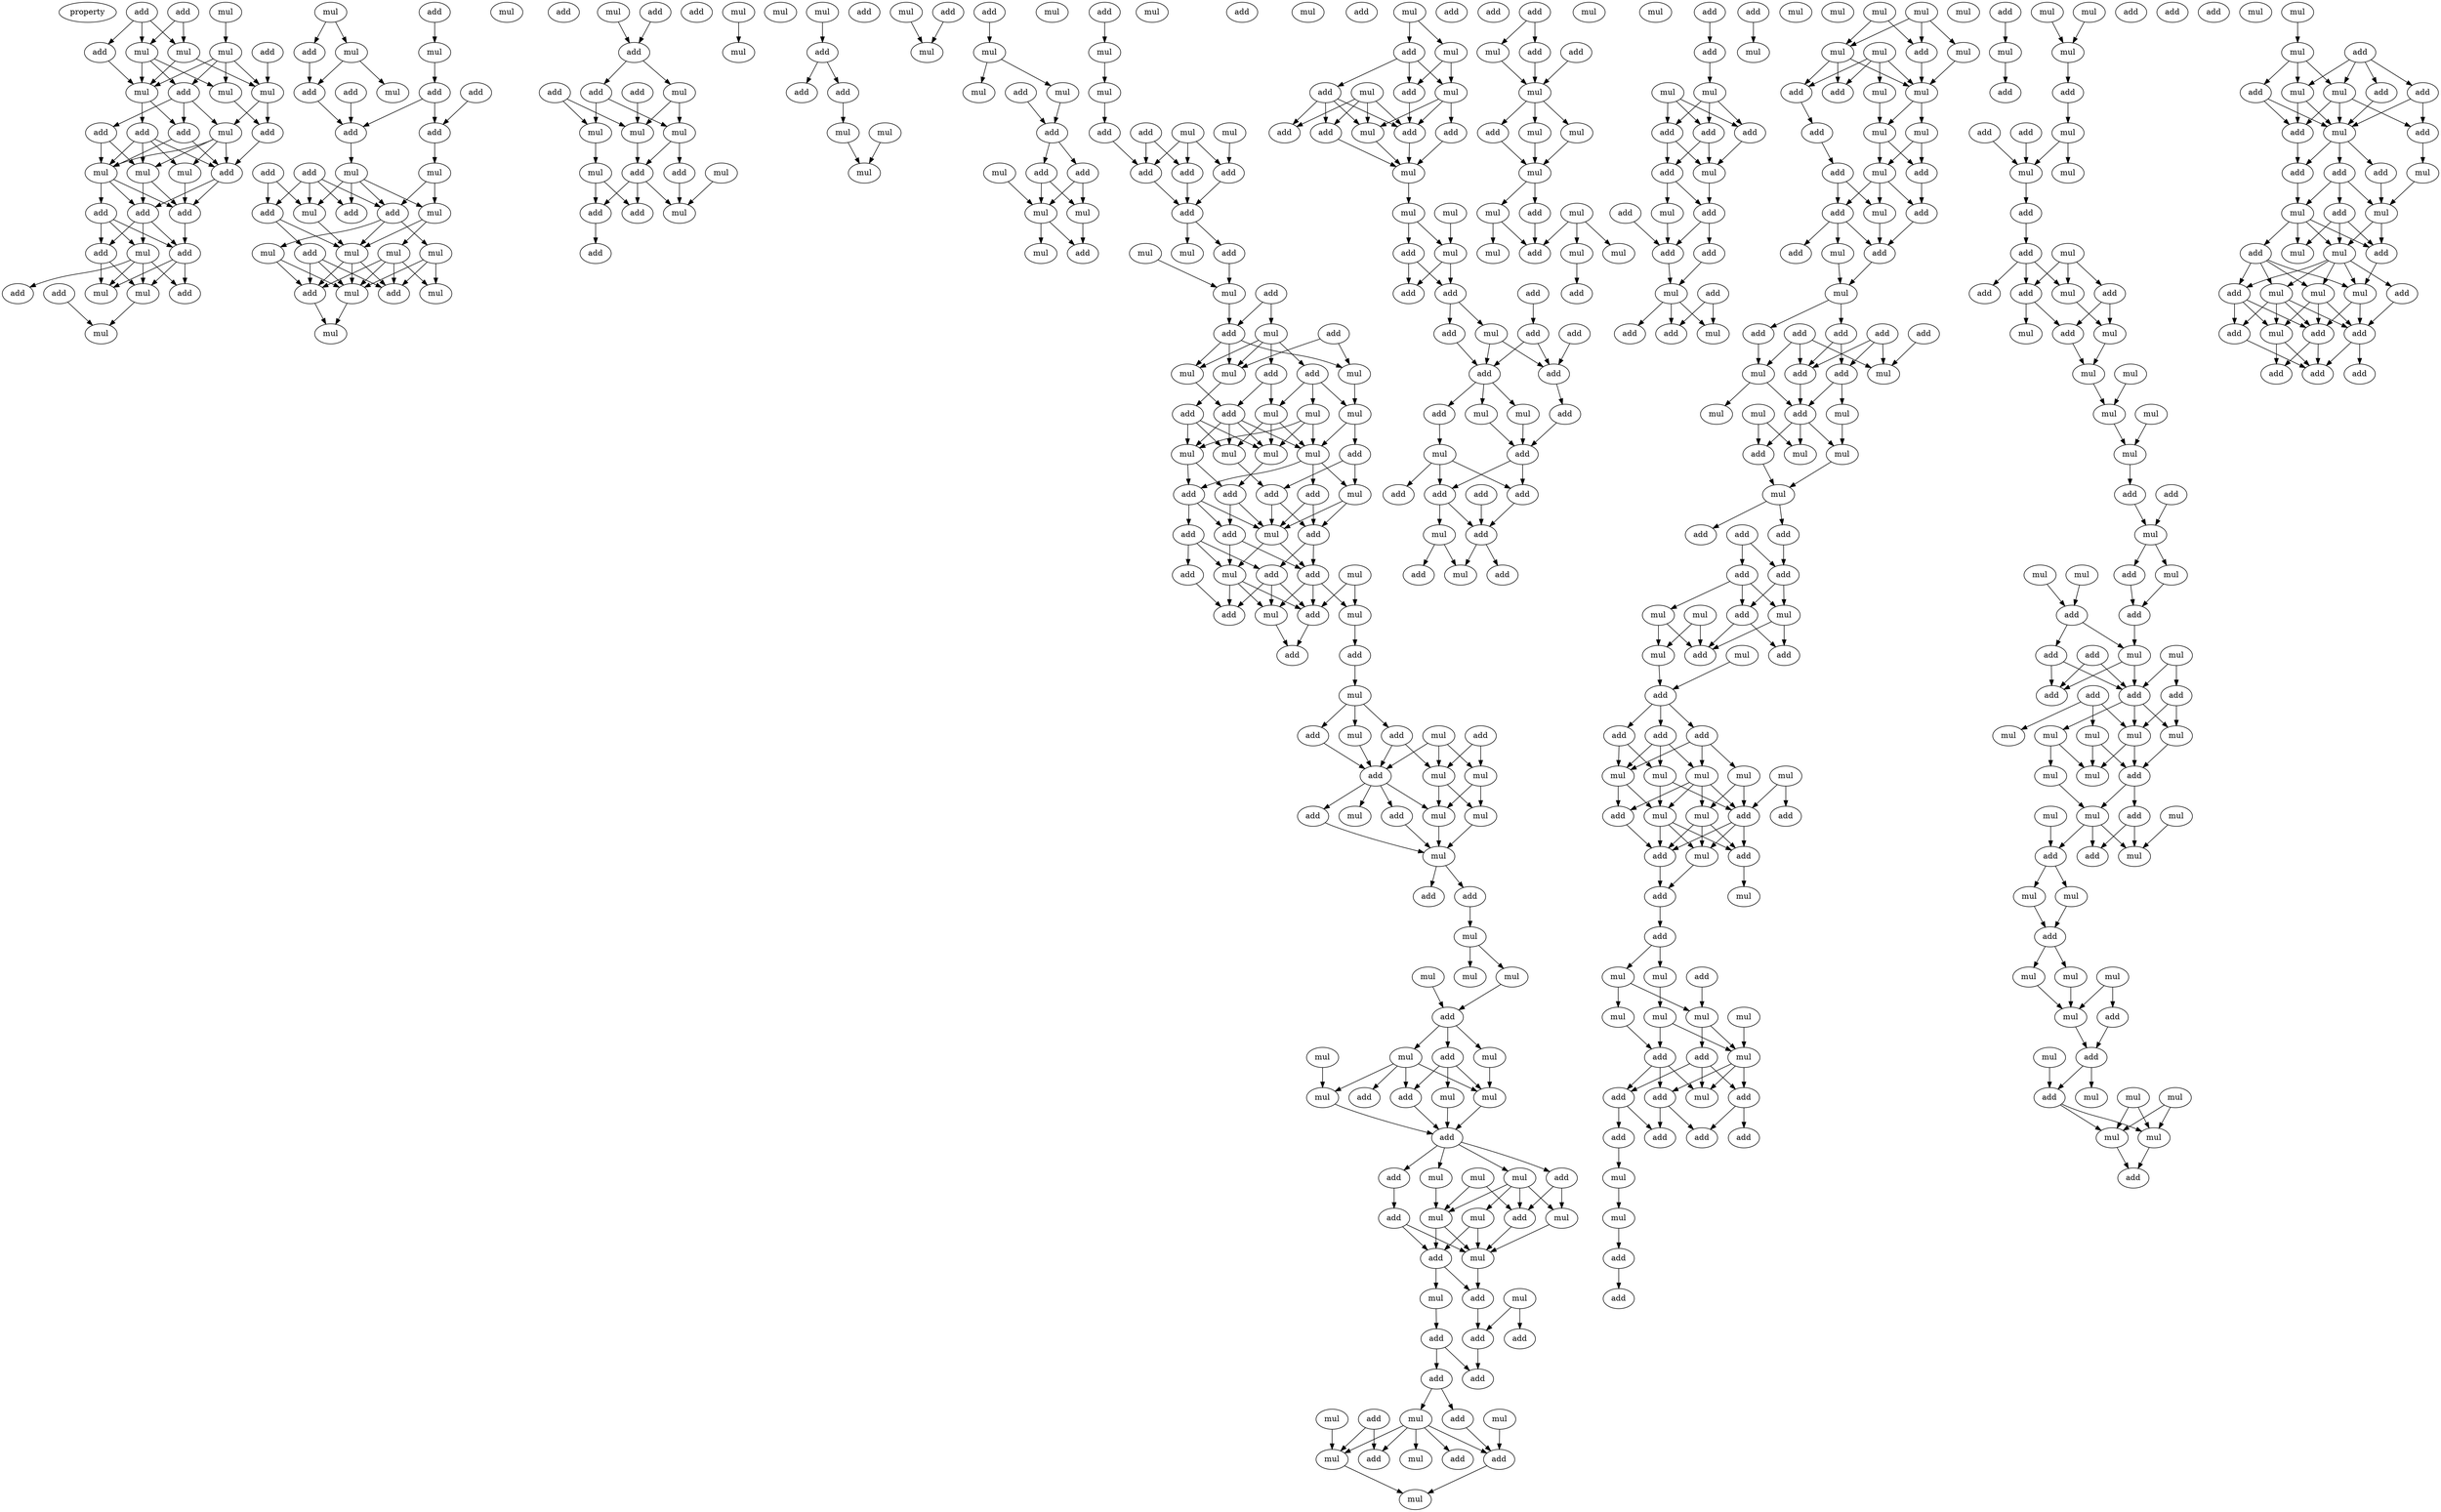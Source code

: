 digraph {
    node [fontcolor=black]
    property [mul=2,lf=1.3]
    0 [ label = mul ];
    1 [ label = add ];
    2 [ label = add ];
    3 [ label = mul ];
    4 [ label = add ];
    5 [ label = add ];
    6 [ label = mul ];
    7 [ label = mul ];
    8 [ label = mul ];
    9 [ label = add ];
    10 [ label = mul ];
    11 [ label = mul ];
    12 [ label = add ];
    13 [ label = add ];
    14 [ label = add ];
    15 [ label = mul ];
    16 [ label = add ];
    17 [ label = mul ];
    18 [ label = mul ];
    19 [ label = add ];
    20 [ label = mul ];
    21 [ label = add ];
    22 [ label = add ];
    23 [ label = add ];
    24 [ label = add ];
    25 [ label = add ];
    26 [ label = mul ];
    27 [ label = add ];
    28 [ label = add ];
    29 [ label = add ];
    30 [ label = mul ];
    31 [ label = mul ];
    32 [ label = mul ];
    33 [ label = add ];
    34 [ label = mul ];
    35 [ label = mul ];
    36 [ label = add ];
    37 [ label = mul ];
    38 [ label = mul ];
    39 [ label = add ];
    40 [ label = add ];
    41 [ label = add ];
    42 [ label = add ];
    43 [ label = mul ];
    44 [ label = add ];
    45 [ label = add ];
    46 [ label = mul ];
    47 [ label = add ];
    48 [ label = mul ];
    49 [ label = add ];
    50 [ label = add ];
    51 [ label = add ];
    52 [ label = add ];
    53 [ label = mul ];
    54 [ label = mul ];
    55 [ label = mul ];
    56 [ label = mul ];
    57 [ label = mul ];
    58 [ label = mul ];
    59 [ label = add ];
    60 [ label = add ];
    61 [ label = add ];
    62 [ label = mul ];
    63 [ label = mul ];
    64 [ label = mul ];
    65 [ label = add ];
    66 [ label = mul ];
    67 [ label = add ];
    68 [ label = add ];
    69 [ label = add ];
    70 [ label = mul ];
    71 [ label = add ];
    72 [ label = add ];
    73 [ label = add ];
    74 [ label = mul ];
    75 [ label = mul ];
    76 [ label = mul ];
    77 [ label = mul ];
    78 [ label = add ];
    79 [ label = mul ];
    80 [ label = add ];
    81 [ label = mul ];
    82 [ label = mul ];
    83 [ label = add ];
    84 [ label = mul ];
    85 [ label = mul ];
    86 [ label = add ];
    87 [ label = add ];
    88 [ label = mul ];
    89 [ label = add ];
    90 [ label = add ];
    91 [ label = add ];
    92 [ label = add ];
    93 [ label = mul ];
    94 [ label = mul ];
    95 [ label = mul ];
    96 [ label = add ];
    97 [ label = mul ];
    98 [ label = mul ];
    99 [ label = add ];
    100 [ label = mul ];
    101 [ label = mul ];
    102 [ label = add ];
    103 [ label = mul ];
    104 [ label = mul ];
    105 [ label = add ];
    106 [ label = mul ];
    107 [ label = add ];
    108 [ label = add ];
    109 [ label = add ];
    110 [ label = mul ];
    111 [ label = mul ];
    112 [ label = mul ];
    113 [ label = add ];
    114 [ label = mul ];
    115 [ label = mul ];
    116 [ label = mul ];
    117 [ label = add ];
    118 [ label = mul ];
    119 [ label = add ];
    120 [ label = add ];
    121 [ label = add ];
    122 [ label = add ];
    123 [ label = add ];
    124 [ label = mul ];
    125 [ label = mul ];
    126 [ label = add ];
    127 [ label = add ];
    128 [ label = mul ];
    129 [ label = add ];
    130 [ label = add ];
    131 [ label = mul ];
    132 [ label = mul ];
    133 [ label = add ];
    134 [ label = mul ];
    135 [ label = add ];
    136 [ label = mul ];
    137 [ label = mul ];
    138 [ label = add ];
    139 [ label = mul ];
    140 [ label = mul ];
    141 [ label = add ];
    142 [ label = mul ];
    143 [ label = mul ];
    144 [ label = add ];
    145 [ label = mul ];
    146 [ label = mul ];
    147 [ label = add ];
    148 [ label = add ];
    149 [ label = add ];
    150 [ label = add ];
    151 [ label = mul ];
    152 [ label = mul ];
    153 [ label = add ];
    154 [ label = add ];
    155 [ label = add ];
    156 [ label = add ];
    157 [ label = mul ];
    158 [ label = add ];
    159 [ label = mul ];
    160 [ label = add ];
    161 [ label = add ];
    162 [ label = mul ];
    163 [ label = add ];
    164 [ label = mul ];
    165 [ label = add ];
    166 [ label = add ];
    167 [ label = mul ];
    168 [ label = mul ];
    169 [ label = add ];
    170 [ label = add ];
    171 [ label = add ];
    172 [ label = mul ];
    173 [ label = mul ];
    174 [ label = mul ];
    175 [ label = add ];
    176 [ label = add ];
    177 [ label = mul ];
    178 [ label = mul ];
    179 [ label = mul ];
    180 [ label = add ];
    181 [ label = mul ];
    182 [ label = add ];
    183 [ label = mul ];
    184 [ label = add ];
    185 [ label = mul ];
    186 [ label = mul ];
    187 [ label = mul ];
    188 [ label = add ];
    189 [ label = mul ];
    190 [ label = mul ];
    191 [ label = add ];
    192 [ label = mul ];
    193 [ label = add ];
    194 [ label = mul ];
    195 [ label = mul ];
    196 [ label = mul ];
    197 [ label = mul ];
    198 [ label = add ];
    199 [ label = mul ];
    200 [ label = add ];
    201 [ label = add ];
    202 [ label = mul ];
    203 [ label = mul ];
    204 [ label = add ];
    205 [ label = add ];
    206 [ label = mul ];
    207 [ label = add ];
    208 [ label = add ];
    209 [ label = mul ];
    210 [ label = mul ];
    211 [ label = mul ];
    212 [ label = mul ];
    213 [ label = add ];
    214 [ label = add ];
    215 [ label = add ];
    216 [ label = mul ];
    217 [ label = mul ];
    218 [ label = add ];
    219 [ label = add ];
    220 [ label = add ];
    221 [ label = add ];
    222 [ label = add ];
    223 [ label = mul ];
    224 [ label = add ];
    225 [ label = mul ];
    226 [ label = mul ];
    227 [ label = add ];
    228 [ label = mul ];
    229 [ label = add ];
    230 [ label = add ];
    231 [ label = add ];
    232 [ label = mul ];
    233 [ label = mul ];
    234 [ label = mul ];
    235 [ label = add ];
    236 [ label = mul ];
    237 [ label = mul ];
    238 [ label = add ];
    239 [ label = add ];
    240 [ label = mul ];
    241 [ label = add ];
    242 [ label = add ];
    243 [ label = add ];
    244 [ label = add ];
    245 [ label = mul ];
    246 [ label = mul ];
    247 [ label = mul ];
    248 [ label = mul ];
    249 [ label = add ];
    250 [ label = mul ];
    251 [ label = add ];
    252 [ label = add ];
    253 [ label = add ];
    254 [ label = add ];
    255 [ label = add ];
    256 [ label = mul ];
    257 [ label = add ];
    258 [ label = add ];
    259 [ label = add ];
    260 [ label = add ];
    261 [ label = mul ];
    262 [ label = mul ];
    263 [ label = add ];
    264 [ label = add ];
    265 [ label = mul ];
    266 [ label = add ];
    267 [ label = add ];
    268 [ label = add ];
    269 [ label = add ];
    270 [ label = add ];
    271 [ label = add ];
    272 [ label = mul ];
    273 [ label = add ];
    274 [ label = mul ];
    275 [ label = add ];
    276 [ label = add ];
    277 [ label = add ];
    278 [ label = mul ];
    279 [ label = add ];
    280 [ label = mul ];
    281 [ label = add ];
    282 [ label = mul ];
    283 [ label = add ];
    284 [ label = mul ];
    285 [ label = mul ];
    286 [ label = mul ];
    287 [ label = mul ];
    288 [ label = add ];
    289 [ label = mul ];
    290 [ label = add ];
    291 [ label = mul ];
    292 [ label = mul ];
    293 [ label = mul ];
    294 [ label = mul ];
    295 [ label = add ];
    296 [ label = add ];
    297 [ label = add ];
    298 [ label = add ];
    299 [ label = mul ];
    300 [ label = mul ];
    301 [ label = mul ];
    302 [ label = add ];
    303 [ label = add ];
    304 [ label = add ];
    305 [ label = add ];
    306 [ label = mul ];
    307 [ label = add ];
    308 [ label = add ];
    309 [ label = mul ];
    310 [ label = add ];
    311 [ label = add ];
    312 [ label = add ];
    313 [ label = mul ];
    314 [ label = add ];
    315 [ label = mul ];
    316 [ label = add ];
    317 [ label = mul ];
    318 [ label = mul ];
    319 [ label = mul ];
    320 [ label = mul ];
    321 [ label = mul ];
    322 [ label = mul ];
    323 [ label = add ];
    324 [ label = mul ];
    325 [ label = mul ];
    326 [ label = add ];
    327 [ label = mul ];
    328 [ label = add ];
    329 [ label = mul ];
    330 [ label = mul ];
    331 [ label = add ];
    332 [ label = add ];
    333 [ label = add ];
    334 [ label = mul ];
    335 [ label = add ];
    336 [ label = add ];
    337 [ label = mul ];
    338 [ label = add ];
    339 [ label = mul ];
    340 [ label = add ];
    341 [ label = mul ];
    342 [ label = add ];
    343 [ label = add ];
    344 [ label = add ];
    345 [ label = add ];
    346 [ label = add ];
    347 [ label = add ];
    348 [ label = add ];
    349 [ label = mul ];
    350 [ label = mul ];
    351 [ label = mul ];
    352 [ label = mul ];
    353 [ label = mul ];
    354 [ label = add ];
    355 [ label = mul ];
    356 [ label = mul ];
    357 [ label = add ];
    358 [ label = mul ];
    359 [ label = add ];
    360 [ label = add ];
    361 [ label = add ];
    362 [ label = add ];
    363 [ label = add ];
    364 [ label = mul ];
    365 [ label = add ];
    366 [ label = mul ];
    367 [ label = mul ];
    368 [ label = add ];
    369 [ label = mul ];
    370 [ label = mul ];
    371 [ label = mul ];
    372 [ label = add ];
    373 [ label = add ];
    374 [ label = add ];
    375 [ label = add ];
    376 [ label = add ];
    377 [ label = mul ];
    378 [ label = mul ];
    379 [ label = mul ];
    380 [ label = mul ];
    381 [ label = mul ];
    382 [ label = mul ];
    383 [ label = mul ];
    384 [ label = add ];
    385 [ label = add ];
    386 [ label = add ];
    387 [ label = add ];
    388 [ label = add ];
    389 [ label = mul ];
    390 [ label = add ];
    391 [ label = mul ];
    392 [ label = add ];
    393 [ label = add ];
    394 [ label = mul ];
    395 [ label = mul ];
    396 [ label = mul ];
    397 [ label = mul ];
    398 [ label = mul ];
    399 [ label = mul ];
    400 [ label = add ];
    401 [ label = mul ];
    402 [ label = add ];
    403 [ label = add ];
    404 [ label = add ];
    405 [ label = add ];
    406 [ label = mul ];
    407 [ label = add ];
    408 [ label = add ];
    409 [ label = add ];
    410 [ label = add ];
    411 [ label = mul ];
    412 [ label = add ];
    413 [ label = mul ];
    414 [ label = mul ];
    415 [ label = add ];
    416 [ label = add ];
    417 [ label = add ];
    418 [ label = mul ];
    419 [ label = mul ];
    420 [ label = mul ];
    421 [ label = add ];
    422 [ label = add ];
    423 [ label = mul ];
    424 [ label = add ];
    425 [ label = mul ];
    426 [ label = mul ];
    427 [ label = add ];
    428 [ label = add ];
    429 [ label = mul ];
    430 [ label = add ];
    431 [ label = mul ];
    432 [ label = add ];
    433 [ label = add ];
    434 [ label = add ];
    435 [ label = mul ];
    436 [ label = mul ];
    437 [ label = mul ];
    438 [ label = mul ];
    439 [ label = mul ];
    440 [ label = mul ];
    441 [ label = mul ];
    442 [ label = add ];
    443 [ label = add ];
    444 [ label = add ];
    445 [ label = add ];
    446 [ label = add ];
    447 [ label = mul ];
    448 [ label = mul ];
    449 [ label = add ];
    450 [ label = mul ];
    451 [ label = mul ];
    452 [ label = mul ];
    453 [ label = add ];
    454 [ label = add ];
    455 [ label = add ];
    456 [ label = add ];
    457 [ label = mul ];
    458 [ label = mul ];
    459 [ label = add ];
    460 [ label = add ];
    461 [ label = add ];
    462 [ label = add ];
    463 [ label = mul ];
    464 [ label = mul ];
    465 [ label = mul ];
    466 [ label = mul ];
    467 [ label = mul ];
    468 [ label = mul ];
    469 [ label = add ];
    470 [ label = mul ];
    471 [ label = mul ];
    472 [ label = add ];
    473 [ label = mul ];
    474 [ label = mul ];
    475 [ label = add ];
    476 [ label = mul ];
    477 [ label = add ];
    478 [ label = mul ];
    479 [ label = mul ];
    480 [ label = add ];
    481 [ label = mul ];
    482 [ label = mul ];
    483 [ label = mul ];
    484 [ label = add ];
    485 [ label = mul ];
    486 [ label = add ];
    487 [ label = mul ];
    488 [ label = mul ];
    489 [ label = add ];
    490 [ label = mul ];
    491 [ label = mul ];
    492 [ label = mul ];
    493 [ label = mul ];
    494 [ label = add ];
    495 [ label = mul ];
    496 [ label = add ];
    497 [ label = mul ];
    498 [ label = add ];
    499 [ label = mul ];
    500 [ label = add ];
    501 [ label = add ];
    502 [ label = mul ];
    503 [ label = mul ];
    504 [ label = add ];
    505 [ label = add ];
    506 [ label = add ];
    507 [ label = add ];
    508 [ label = add ];
    509 [ label = mul ];
    510 [ label = mul ];
    511 [ label = add ];
    512 [ label = mul ];
    513 [ label = mul ];
    514 [ label = mul ];
    515 [ label = add ];
    516 [ label = add ];
    517 [ label = mul ];
    518 [ label = mul ];
    519 [ label = add ];
    520 [ label = add ];
    521 [ label = mul ];
    522 [ label = add ];
    523 [ label = add ];
    524 [ label = mul ];
    525 [ label = add ];
    526 [ label = add ];
    527 [ label = add ];
    528 [ label = add ];
    0 -> 3 [ name = 0 ];
    1 -> 6 [ name = 1 ];
    1 -> 7 [ name = 2 ];
    2 -> 4 [ name = 3 ];
    2 -> 6 [ name = 4 ];
    2 -> 7 [ name = 5 ];
    3 -> 8 [ name = 6 ];
    3 -> 9 [ name = 7 ];
    3 -> 10 [ name = 8 ];
    3 -> 11 [ name = 9 ];
    4 -> 10 [ name = 10 ];
    5 -> 11 [ name = 11 ];
    6 -> 10 [ name = 12 ];
    6 -> 11 [ name = 13 ];
    7 -> 8 [ name = 14 ];
    7 -> 9 [ name = 15 ];
    7 -> 10 [ name = 16 ];
    8 -> 16 [ name = 17 ];
    9 -> 12 [ name = 18 ];
    9 -> 13 [ name = 19 ];
    9 -> 15 [ name = 20 ];
    10 -> 12 [ name = 21 ];
    10 -> 14 [ name = 22 ];
    11 -> 15 [ name = 23 ];
    11 -> 16 [ name = 24 ];
    12 -> 19 [ name = 25 ];
    12 -> 20 [ name = 26 ];
    13 -> 17 [ name = 27 ];
    13 -> 20 [ name = 28 ];
    14 -> 17 [ name = 29 ];
    14 -> 18 [ name = 30 ];
    14 -> 19 [ name = 31 ];
    14 -> 20 [ name = 32 ];
    15 -> 17 [ name = 33 ];
    15 -> 18 [ name = 34 ];
    15 -> 19 [ name = 35 ];
    15 -> 20 [ name = 36 ];
    16 -> 19 [ name = 37 ];
    17 -> 22 [ name = 38 ];
    17 -> 23 [ name = 39 ];
    18 -> 23 [ name = 40 ];
    19 -> 22 [ name = 41 ];
    19 -> 23 [ name = 42 ];
    20 -> 21 [ name = 43 ];
    20 -> 22 [ name = 44 ];
    20 -> 23 [ name = 45 ];
    21 -> 24 [ name = 46 ];
    21 -> 25 [ name = 47 ];
    21 -> 26 [ name = 48 ];
    22 -> 24 [ name = 49 ];
    22 -> 25 [ name = 50 ];
    22 -> 26 [ name = 51 ];
    23 -> 24 [ name = 52 ];
    24 -> 28 [ name = 53 ];
    24 -> 30 [ name = 54 ];
    24 -> 31 [ name = 55 ];
    25 -> 30 [ name = 56 ];
    25 -> 31 [ name = 57 ];
    26 -> 28 [ name = 58 ];
    26 -> 29 [ name = 59 ];
    26 -> 30 [ name = 60 ];
    26 -> 31 [ name = 61 ];
    27 -> 32 [ name = 62 ];
    31 -> 32 [ name = 63 ];
    33 -> 38 [ name = 64 ];
    35 -> 36 [ name = 65 ];
    35 -> 37 [ name = 66 ];
    36 -> 39 [ name = 67 ];
    37 -> 39 [ name = 68 ];
    37 -> 43 [ name = 69 ];
    38 -> 40 [ name = 70 ];
    39 -> 45 [ name = 71 ];
    40 -> 44 [ name = 72 ];
    40 -> 45 [ name = 73 ];
    41 -> 44 [ name = 74 ];
    42 -> 45 [ name = 75 ];
    44 -> 48 [ name = 76 ];
    45 -> 46 [ name = 77 ];
    46 -> 50 [ name = 78 ];
    46 -> 51 [ name = 79 ];
    46 -> 53 [ name = 80 ];
    46 -> 54 [ name = 81 ];
    47 -> 50 [ name = 82 ];
    47 -> 51 [ name = 83 ];
    47 -> 52 [ name = 84 ];
    47 -> 53 [ name = 85 ];
    48 -> 50 [ name = 86 ];
    48 -> 54 [ name = 87 ];
    49 -> 52 [ name = 88 ];
    49 -> 53 [ name = 89 ];
    50 -> 55 [ name = 90 ];
    50 -> 57 [ name = 91 ];
    50 -> 58 [ name = 92 ];
    52 -> 58 [ name = 93 ];
    52 -> 59 [ name = 94 ];
    53 -> 58 [ name = 95 ];
    54 -> 56 [ name = 96 ];
    54 -> 58 [ name = 97 ];
    55 -> 61 [ name = 98 ];
    55 -> 62 [ name = 99 ];
    55 -> 63 [ name = 100 ];
    56 -> 60 [ name = 101 ];
    56 -> 61 [ name = 102 ];
    56 -> 62 [ name = 103 ];
    56 -> 63 [ name = 104 ];
    57 -> 60 [ name = 105 ];
    57 -> 62 [ name = 106 ];
    58 -> 60 [ name = 107 ];
    58 -> 61 [ name = 108 ];
    58 -> 62 [ name = 109 ];
    59 -> 60 [ name = 110 ];
    59 -> 61 [ name = 111 ];
    59 -> 62 [ name = 112 ];
    60 -> 64 [ name = 113 ];
    62 -> 64 [ name = 114 ];
    66 -> 69 [ name = 115 ];
    68 -> 69 [ name = 116 ];
    69 -> 70 [ name = 117 ];
    69 -> 72 [ name = 118 ];
    70 -> 75 [ name = 119 ];
    70 -> 77 [ name = 120 ];
    71 -> 75 [ name = 121 ];
    72 -> 74 [ name = 122 ];
    72 -> 77 [ name = 123 ];
    73 -> 74 [ name = 124 ];
    73 -> 75 [ name = 125 ];
    74 -> 82 [ name = 126 ];
    75 -> 78 [ name = 127 ];
    76 -> 79 [ name = 128 ];
    77 -> 78 [ name = 129 ];
    77 -> 80 [ name = 130 ];
    78 -> 83 [ name = 131 ];
    78 -> 84 [ name = 132 ];
    78 -> 86 [ name = 133 ];
    80 -> 84 [ name = 134 ];
    81 -> 84 [ name = 135 ];
    82 -> 83 [ name = 136 ];
    82 -> 86 [ name = 137 ];
    83 -> 87 [ name = 138 ];
    88 -> 89 [ name = 139 ];
    89 -> 90 [ name = 140 ];
    89 -> 92 [ name = 141 ];
    92 -> 93 [ name = 142 ];
    93 -> 97 [ name = 143 ];
    94 -> 97 [ name = 144 ];
    95 -> 98 [ name = 145 ];
    96 -> 98 [ name = 146 ];
    99 -> 100 [ name = 147 ];
    100 -> 101 [ name = 148 ];
    100 -> 103 [ name = 149 ];
    102 -> 105 [ name = 150 ];
    103 -> 105 [ name = 151 ];
    105 -> 107 [ name = 152 ];
    105 -> 108 [ name = 153 ];
    106 -> 110 [ name = 154 ];
    107 -> 110 [ name = 155 ];
    107 -> 111 [ name = 156 ];
    108 -> 110 [ name = 157 ];
    108 -> 111 [ name = 158 ];
    109 -> 114 [ name = 159 ];
    110 -> 112 [ name = 160 ];
    110 -> 113 [ name = 161 ];
    111 -> 113 [ name = 162 ];
    114 -> 115 [ name = 163 ];
    115 -> 119 [ name = 164 ];
    116 -> 120 [ name = 165 ];
    116 -> 121 [ name = 166 ];
    116 -> 122 [ name = 167 ];
    117 -> 120 [ name = 168 ];
    117 -> 122 [ name = 169 ];
    118 -> 121 [ name = 170 ];
    119 -> 120 [ name = 171 ];
    120 -> 123 [ name = 172 ];
    121 -> 123 [ name = 173 ];
    122 -> 123 [ name = 174 ];
    123 -> 124 [ name = 175 ];
    123 -> 126 [ name = 176 ];
    125 -> 128 [ name = 177 ];
    126 -> 128 [ name = 178 ];
    127 -> 130 [ name = 179 ];
    127 -> 131 [ name = 180 ];
    128 -> 130 [ name = 181 ];
    129 -> 132 [ name = 182 ];
    129 -> 134 [ name = 183 ];
    130 -> 132 [ name = 184 ];
    130 -> 134 [ name = 185 ];
    130 -> 136 [ name = 186 ];
    131 -> 132 [ name = 187 ];
    131 -> 133 [ name = 188 ];
    131 -> 135 [ name = 189 ];
    131 -> 136 [ name = 190 ];
    132 -> 141 [ name = 191 ];
    133 -> 138 [ name = 192 ];
    133 -> 140 [ name = 193 ];
    134 -> 137 [ name = 194 ];
    135 -> 137 [ name = 195 ];
    135 -> 139 [ name = 196 ];
    135 -> 140 [ name = 197 ];
    136 -> 138 [ name = 198 ];
    137 -> 144 [ name = 199 ];
    137 -> 146 [ name = 200 ];
    138 -> 142 [ name = 201 ];
    138 -> 143 [ name = 202 ];
    138 -> 145 [ name = 203 ];
    138 -> 146 [ name = 204 ];
    139 -> 142 [ name = 205 ];
    139 -> 143 [ name = 206 ];
    139 -> 146 [ name = 207 ];
    140 -> 142 [ name = 208 ];
    140 -> 145 [ name = 209 ];
    140 -> 146 [ name = 210 ];
    141 -> 142 [ name = 211 ];
    141 -> 143 [ name = 212 ];
    141 -> 145 [ name = 213 ];
    142 -> 148 [ name = 214 ];
    143 -> 147 [ name = 215 ];
    143 -> 148 [ name = 216 ];
    144 -> 149 [ name = 217 ];
    144 -> 151 [ name = 218 ];
    145 -> 149 [ name = 219 ];
    146 -> 147 [ name = 220 ];
    146 -> 150 [ name = 221 ];
    146 -> 151 [ name = 222 ];
    147 -> 152 [ name = 223 ];
    147 -> 153 [ name = 224 ];
    147 -> 155 [ name = 225 ];
    148 -> 152 [ name = 226 ];
    148 -> 155 [ name = 227 ];
    149 -> 152 [ name = 228 ];
    149 -> 154 [ name = 229 ];
    150 -> 152 [ name = 230 ];
    150 -> 154 [ name = 231 ];
    151 -> 152 [ name = 232 ];
    151 -> 154 [ name = 233 ];
    152 -> 157 [ name = 234 ];
    152 -> 158 [ name = 235 ];
    153 -> 156 [ name = 236 ];
    153 -> 157 [ name = 237 ];
    153 -> 160 [ name = 238 ];
    154 -> 158 [ name = 239 ];
    154 -> 160 [ name = 240 ];
    155 -> 157 [ name = 241 ];
    155 -> 158 [ name = 242 ];
    156 -> 161 [ name = 243 ];
    157 -> 161 [ name = 244 ];
    157 -> 163 [ name = 245 ];
    157 -> 164 [ name = 246 ];
    158 -> 162 [ name = 247 ];
    158 -> 163 [ name = 248 ];
    158 -> 164 [ name = 249 ];
    159 -> 162 [ name = 250 ];
    159 -> 163 [ name = 251 ];
    160 -> 161 [ name = 252 ];
    160 -> 163 [ name = 253 ];
    160 -> 164 [ name = 254 ];
    162 -> 166 [ name = 255 ];
    163 -> 165 [ name = 256 ];
    164 -> 165 [ name = 257 ];
    166 -> 167 [ name = 258 ];
    167 -> 168 [ name = 259 ];
    167 -> 169 [ name = 260 ];
    167 -> 171 [ name = 261 ];
    168 -> 175 [ name = 262 ];
    169 -> 175 [ name = 263 ];
    170 -> 173 [ name = 264 ];
    170 -> 174 [ name = 265 ];
    171 -> 173 [ name = 266 ];
    171 -> 175 [ name = 267 ];
    172 -> 173 [ name = 268 ];
    172 -> 174 [ name = 269 ];
    172 -> 175 [ name = 270 ];
    173 -> 178 [ name = 271 ];
    173 -> 179 [ name = 272 ];
    174 -> 178 [ name = 273 ];
    174 -> 179 [ name = 274 ];
    175 -> 176 [ name = 275 ];
    175 -> 177 [ name = 276 ];
    175 -> 179 [ name = 277 ];
    175 -> 180 [ name = 278 ];
    176 -> 181 [ name = 279 ];
    178 -> 181 [ name = 280 ];
    179 -> 181 [ name = 281 ];
    180 -> 181 [ name = 282 ];
    181 -> 182 [ name = 283 ];
    181 -> 184 [ name = 284 ];
    184 -> 185 [ name = 285 ];
    185 -> 186 [ name = 286 ];
    185 -> 187 [ name = 287 ];
    187 -> 191 [ name = 288 ];
    189 -> 191 [ name = 289 ];
    191 -> 193 [ name = 290 ];
    191 -> 194 [ name = 291 ];
    191 -> 195 [ name = 292 ];
    192 -> 199 [ name = 293 ];
    193 -> 196 [ name = 294 ];
    193 -> 197 [ name = 295 ];
    193 -> 200 [ name = 296 ];
    194 -> 197 [ name = 297 ];
    195 -> 197 [ name = 298 ];
    195 -> 198 [ name = 299 ];
    195 -> 199 [ name = 300 ];
    195 -> 200 [ name = 301 ];
    196 -> 201 [ name = 302 ];
    197 -> 201 [ name = 303 ];
    199 -> 201 [ name = 304 ];
    200 -> 201 [ name = 305 ];
    201 -> 202 [ name = 306 ];
    201 -> 204 [ name = 307 ];
    201 -> 205 [ name = 308 ];
    201 -> 206 [ name = 309 ];
    202 -> 211 [ name = 310 ];
    203 -> 207 [ name = 311 ];
    203 -> 211 [ name = 312 ];
    204 -> 208 [ name = 313 ];
    205 -> 207 [ name = 314 ];
    205 -> 210 [ name = 315 ];
    206 -> 207 [ name = 316 ];
    206 -> 209 [ name = 317 ];
    206 -> 210 [ name = 318 ];
    206 -> 211 [ name = 319 ];
    207 -> 212 [ name = 320 ];
    208 -> 212 [ name = 321 ];
    208 -> 214 [ name = 322 ];
    209 -> 212 [ name = 323 ];
    209 -> 214 [ name = 324 ];
    210 -> 212 [ name = 325 ];
    211 -> 212 [ name = 326 ];
    211 -> 214 [ name = 327 ];
    212 -> 215 [ name = 328 ];
    214 -> 215 [ name = 329 ];
    214 -> 216 [ name = 330 ];
    215 -> 220 [ name = 331 ];
    216 -> 218 [ name = 332 ];
    217 -> 219 [ name = 333 ];
    217 -> 220 [ name = 334 ];
    218 -> 221 [ name = 335 ];
    218 -> 222 [ name = 336 ];
    220 -> 222 [ name = 337 ];
    221 -> 224 [ name = 338 ];
    221 -> 226 [ name = 339 ];
    223 -> 228 [ name = 340 ];
    224 -> 231 [ name = 341 ];
    225 -> 231 [ name = 342 ];
    226 -> 228 [ name = 343 ];
    226 -> 229 [ name = 344 ];
    226 -> 230 [ name = 345 ];
    226 -> 231 [ name = 346 ];
    226 -> 232 [ name = 347 ];
    227 -> 228 [ name = 348 ];
    227 -> 230 [ name = 349 ];
    228 -> 233 [ name = 350 ];
    231 -> 233 [ name = 351 ];
    234 -> 235 [ name = 352 ];
    234 -> 236 [ name = 353 ];
    235 -> 238 [ name = 354 ];
    235 -> 239 [ name = 355 ];
    235 -> 240 [ name = 356 ];
    236 -> 239 [ name = 357 ];
    236 -> 240 [ name = 358 ];
    237 -> 241 [ name = 359 ];
    237 -> 242 [ name = 360 ];
    237 -> 243 [ name = 361 ];
    237 -> 245 [ name = 362 ];
    238 -> 241 [ name = 363 ];
    238 -> 242 [ name = 364 ];
    238 -> 243 [ name = 365 ];
    238 -> 245 [ name = 366 ];
    239 -> 242 [ name = 367 ];
    240 -> 242 [ name = 368 ];
    240 -> 244 [ name = 369 ];
    240 -> 245 [ name = 370 ];
    241 -> 246 [ name = 371 ];
    242 -> 246 [ name = 372 ];
    244 -> 246 [ name = 373 ];
    245 -> 246 [ name = 374 ];
    246 -> 247 [ name = 375 ];
    247 -> 249 [ name = 376 ];
    247 -> 250 [ name = 377 ];
    248 -> 250 [ name = 378 ];
    249 -> 252 [ name = 379 ];
    249 -> 253 [ name = 380 ];
    250 -> 252 [ name = 381 ];
    250 -> 253 [ name = 382 ];
    251 -> 255 [ name = 383 ];
    252 -> 256 [ name = 384 ];
    252 -> 257 [ name = 385 ];
    254 -> 259 [ name = 386 ];
    255 -> 258 [ name = 387 ];
    255 -> 259 [ name = 388 ];
    256 -> 258 [ name = 389 ];
    256 -> 259 [ name = 390 ];
    257 -> 258 [ name = 391 ];
    258 -> 261 [ name = 392 ];
    258 -> 262 [ name = 393 ];
    258 -> 264 [ name = 394 ];
    259 -> 263 [ name = 395 ];
    261 -> 266 [ name = 396 ];
    262 -> 266 [ name = 397 ];
    263 -> 266 [ name = 398 ];
    264 -> 265 [ name = 399 ];
    265 -> 267 [ name = 400 ];
    265 -> 268 [ name = 401 ];
    265 -> 270 [ name = 402 ];
    266 -> 268 [ name = 403 ];
    266 -> 270 [ name = 404 ];
    268 -> 271 [ name = 405 ];
    268 -> 272 [ name = 406 ];
    269 -> 271 [ name = 407 ];
    270 -> 271 [ name = 408 ];
    271 -> 273 [ name = 409 ];
    271 -> 274 [ name = 410 ];
    272 -> 274 [ name = 411 ];
    272 -> 275 [ name = 412 ];
    277 -> 279 [ name = 413 ];
    277 -> 280 [ name = 414 ];
    279 -> 282 [ name = 415 ];
    280 -> 282 [ name = 416 ];
    281 -> 282 [ name = 417 ];
    282 -> 283 [ name = 418 ];
    282 -> 284 [ name = 419 ];
    282 -> 285 [ name = 420 ];
    283 -> 286 [ name = 421 ];
    284 -> 286 [ name = 422 ];
    285 -> 286 [ name = 423 ];
    286 -> 288 [ name = 424 ];
    286 -> 289 [ name = 425 ];
    287 -> 290 [ name = 426 ];
    287 -> 291 [ name = 427 ];
    287 -> 292 [ name = 428 ];
    288 -> 290 [ name = 429 ];
    289 -> 290 [ name = 430 ];
    289 -> 294 [ name = 431 ];
    291 -> 295 [ name = 432 ];
    296 -> 298 [ name = 433 ];
    297 -> 299 [ name = 434 ];
    298 -> 301 [ name = 435 ];
    300 -> 302 [ name = 436 ];
    300 -> 303 [ name = 437 ];
    300 -> 304 [ name = 438 ];
    301 -> 302 [ name = 439 ];
    301 -> 303 [ name = 440 ];
    301 -> 304 [ name = 441 ];
    302 -> 305 [ name = 442 ];
    302 -> 306 [ name = 443 ];
    303 -> 305 [ name = 444 ];
    303 -> 306 [ name = 445 ];
    304 -> 306 [ name = 446 ];
    305 -> 308 [ name = 447 ];
    305 -> 309 [ name = 448 ];
    306 -> 308 [ name = 449 ];
    307 -> 311 [ name = 450 ];
    308 -> 310 [ name = 451 ];
    308 -> 311 [ name = 452 ];
    309 -> 311 [ name = 453 ];
    310 -> 313 [ name = 454 ];
    311 -> 313 [ name = 455 ];
    312 -> 315 [ name = 456 ];
    312 -> 316 [ name = 457 ];
    313 -> 314 [ name = 458 ];
    313 -> 315 [ name = 459 ];
    313 -> 316 [ name = 460 ];
    319 -> 321 [ name = 461 ];
    319 -> 323 [ name = 462 ];
    319 -> 324 [ name = 463 ];
    320 -> 321 [ name = 464 ];
    320 -> 323 [ name = 465 ];
    321 -> 325 [ name = 466 ];
    321 -> 326 [ name = 467 ];
    321 -> 328 [ name = 468 ];
    322 -> 325 [ name = 469 ];
    322 -> 326 [ name = 470 ];
    322 -> 327 [ name = 471 ];
    322 -> 328 [ name = 472 ];
    323 -> 325 [ name = 473 ];
    324 -> 325 [ name = 474 ];
    325 -> 329 [ name = 475 ];
    325 -> 330 [ name = 476 ];
    326 -> 331 [ name = 477 ];
    327 -> 329 [ name = 478 ];
    329 -> 333 [ name = 479 ];
    329 -> 334 [ name = 480 ];
    330 -> 333 [ name = 481 ];
    330 -> 334 [ name = 482 ];
    331 -> 332 [ name = 483 ];
    332 -> 335 [ name = 484 ];
    332 -> 337 [ name = 485 ];
    333 -> 336 [ name = 486 ];
    334 -> 335 [ name = 487 ];
    334 -> 336 [ name = 488 ];
    334 -> 337 [ name = 489 ];
    335 -> 338 [ name = 490 ];
    335 -> 339 [ name = 491 ];
    335 -> 340 [ name = 492 ];
    336 -> 338 [ name = 493 ];
    337 -> 338 [ name = 494 ];
    338 -> 341 [ name = 495 ];
    339 -> 341 [ name = 496 ];
    341 -> 342 [ name = 497 ];
    341 -> 346 [ name = 498 ];
    342 -> 350 [ name = 499 ];
    343 -> 347 [ name = 500 ];
    343 -> 348 [ name = 501 ];
    343 -> 349 [ name = 502 ];
    344 -> 349 [ name = 503 ];
    345 -> 347 [ name = 504 ];
    345 -> 349 [ name = 505 ];
    345 -> 350 [ name = 506 ];
    346 -> 347 [ name = 507 ];
    346 -> 348 [ name = 508 ];
    347 -> 354 [ name = 509 ];
    348 -> 353 [ name = 510 ];
    348 -> 354 [ name = 511 ];
    350 -> 352 [ name = 512 ];
    350 -> 354 [ name = 513 ];
    351 -> 356 [ name = 514 ];
    351 -> 357 [ name = 515 ];
    353 -> 355 [ name = 516 ];
    354 -> 355 [ name = 517 ];
    354 -> 356 [ name = 518 ];
    354 -> 357 [ name = 519 ];
    355 -> 358 [ name = 520 ];
    357 -> 358 [ name = 521 ];
    358 -> 359 [ name = 522 ];
    358 -> 360 [ name = 523 ];
    359 -> 362 [ name = 524 ];
    361 -> 362 [ name = 525 ];
    361 -> 363 [ name = 526 ];
    362 -> 365 [ name = 527 ];
    362 -> 366 [ name = 528 ];
    363 -> 365 [ name = 529 ];
    363 -> 366 [ name = 530 ];
    363 -> 367 [ name = 531 ];
    364 -> 371 [ name = 532 ];
    364 -> 372 [ name = 533 ];
    365 -> 368 [ name = 534 ];
    365 -> 372 [ name = 535 ];
    366 -> 368 [ name = 536 ];
    366 -> 372 [ name = 537 ];
    367 -> 371 [ name = 538 ];
    367 -> 372 [ name = 539 ];
    369 -> 373 [ name = 540 ];
    371 -> 373 [ name = 541 ];
    373 -> 374 [ name = 542 ];
    373 -> 375 [ name = 543 ];
    373 -> 376 [ name = 544 ];
    374 -> 378 [ name = 545 ];
    374 -> 379 [ name = 546 ];
    374 -> 380 [ name = 547 ];
    375 -> 378 [ name = 548 ];
    375 -> 381 [ name = 549 ];
    376 -> 378 [ name = 550 ];
    376 -> 379 [ name = 551 ];
    376 -> 381 [ name = 552 ];
    377 -> 384 [ name = 553 ];
    377 -> 386 [ name = 554 ];
    378 -> 383 [ name = 555 ];
    378 -> 385 [ name = 556 ];
    379 -> 382 [ name = 557 ];
    379 -> 383 [ name = 558 ];
    379 -> 384 [ name = 559 ];
    379 -> 385 [ name = 560 ];
    380 -> 382 [ name = 561 ];
    380 -> 384 [ name = 562 ];
    381 -> 383 [ name = 563 ];
    381 -> 384 [ name = 564 ];
    382 -> 387 [ name = 565 ];
    382 -> 388 [ name = 566 ];
    382 -> 389 [ name = 567 ];
    383 -> 387 [ name = 568 ];
    383 -> 388 [ name = 569 ];
    383 -> 389 [ name = 570 ];
    384 -> 387 [ name = 571 ];
    384 -> 388 [ name = 572 ];
    384 -> 389 [ name = 573 ];
    385 -> 387 [ name = 574 ];
    387 -> 390 [ name = 575 ];
    388 -> 391 [ name = 576 ];
    389 -> 390 [ name = 577 ];
    390 -> 392 [ name = 578 ];
    392 -> 394 [ name = 579 ];
    392 -> 395 [ name = 580 ];
    393 -> 397 [ name = 581 ];
    394 -> 397 [ name = 582 ];
    394 -> 399 [ name = 583 ];
    395 -> 398 [ name = 584 ];
    396 -> 401 [ name = 585 ];
    397 -> 401 [ name = 586 ];
    397 -> 402 [ name = 587 ];
    398 -> 400 [ name = 588 ];
    398 -> 401 [ name = 589 ];
    399 -> 400 [ name = 590 ];
    400 -> 403 [ name = 591 ];
    400 -> 404 [ name = 592 ];
    400 -> 406 [ name = 593 ];
    401 -> 404 [ name = 594 ];
    401 -> 405 [ name = 595 ];
    401 -> 406 [ name = 596 ];
    402 -> 403 [ name = 597 ];
    402 -> 405 [ name = 598 ];
    402 -> 406 [ name = 599 ];
    403 -> 409 [ name = 600 ];
    403 -> 410 [ name = 601 ];
    404 -> 407 [ name = 602 ];
    404 -> 409 [ name = 603 ];
    405 -> 407 [ name = 604 ];
    405 -> 408 [ name = 605 ];
    410 -> 411 [ name = 606 ];
    411 -> 413 [ name = 607 ];
    412 -> 414 [ name = 608 ];
    413 -> 415 [ name = 609 ];
    414 -> 417 [ name = 610 ];
    415 -> 416 [ name = 611 ];
    418 -> 420 [ name = 612 ];
    419 -> 420 [ name = 613 ];
    420 -> 421 [ name = 614 ];
    421 -> 423 [ name = 615 ];
    422 -> 425 [ name = 616 ];
    423 -> 425 [ name = 617 ];
    423 -> 426 [ name = 618 ];
    424 -> 425 [ name = 619 ];
    425 -> 427 [ name = 620 ];
    427 -> 428 [ name = 621 ];
    428 -> 430 [ name = 622 ];
    428 -> 431 [ name = 623 ];
    428 -> 432 [ name = 624 ];
    429 -> 430 [ name = 625 ];
    429 -> 431 [ name = 626 ];
    429 -> 433 [ name = 627 ];
    430 -> 434 [ name = 628 ];
    430 -> 436 [ name = 629 ];
    431 -> 435 [ name = 630 ];
    433 -> 434 [ name = 631 ];
    433 -> 435 [ name = 632 ];
    434 -> 437 [ name = 633 ];
    435 -> 437 [ name = 634 ];
    437 -> 440 [ name = 635 ];
    438 -> 440 [ name = 636 ];
    439 -> 441 [ name = 637 ];
    440 -> 441 [ name = 638 ];
    441 -> 445 [ name = 639 ];
    442 -> 447 [ name = 640 ];
    445 -> 447 [ name = 641 ];
    447 -> 449 [ name = 642 ];
    447 -> 450 [ name = 643 ];
    448 -> 453 [ name = 644 ];
    449 -> 454 [ name = 645 ];
    450 -> 454 [ name = 646 ];
    451 -> 453 [ name = 647 ];
    453 -> 455 [ name = 648 ];
    453 -> 457 [ name = 649 ];
    454 -> 457 [ name = 650 ];
    455 -> 459 [ name = 651 ];
    455 -> 460 [ name = 652 ];
    456 -> 459 [ name = 653 ];
    456 -> 460 [ name = 654 ];
    457 -> 459 [ name = 655 ];
    457 -> 460 [ name = 656 ];
    458 -> 460 [ name = 657 ];
    458 -> 461 [ name = 658 ];
    460 -> 463 [ name = 659 ];
    460 -> 464 [ name = 660 ];
    460 -> 466 [ name = 661 ];
    461 -> 463 [ name = 662 ];
    461 -> 464 [ name = 663 ];
    462 -> 464 [ name = 664 ];
    462 -> 465 [ name = 665 ];
    462 -> 467 [ name = 666 ];
    463 -> 469 [ name = 667 ];
    464 -> 469 [ name = 668 ];
    464 -> 470 [ name = 669 ];
    466 -> 468 [ name = 670 ];
    466 -> 470 [ name = 671 ];
    467 -> 469 [ name = 672 ];
    467 -> 470 [ name = 673 ];
    468 -> 471 [ name = 674 ];
    469 -> 471 [ name = 675 ];
    469 -> 472 [ name = 676 ];
    471 -> 475 [ name = 677 ];
    471 -> 476 [ name = 678 ];
    471 -> 477 [ name = 679 ];
    472 -> 476 [ name = 680 ];
    472 -> 477 [ name = 681 ];
    473 -> 476 [ name = 682 ];
    474 -> 475 [ name = 683 ];
    475 -> 478 [ name = 684 ];
    475 -> 479 [ name = 685 ];
    478 -> 480 [ name = 686 ];
    479 -> 480 [ name = 687 ];
    480 -> 482 [ name = 688 ];
    480 -> 483 [ name = 689 ];
    481 -> 484 [ name = 690 ];
    481 -> 485 [ name = 691 ];
    482 -> 485 [ name = 692 ];
    483 -> 485 [ name = 693 ];
    484 -> 486 [ name = 694 ];
    485 -> 486 [ name = 695 ];
    486 -> 489 [ name = 696 ];
    486 -> 491 [ name = 697 ];
    487 -> 489 [ name = 698 ];
    488 -> 492 [ name = 699 ];
    488 -> 493 [ name = 700 ];
    489 -> 492 [ name = 701 ];
    489 -> 493 [ name = 702 ];
    490 -> 492 [ name = 703 ];
    490 -> 493 [ name = 704 ];
    492 -> 494 [ name = 705 ];
    493 -> 494 [ name = 706 ];
    495 -> 497 [ name = 707 ];
    496 -> 498 [ name = 708 ];
    496 -> 499 [ name = 709 ];
    496 -> 500 [ name = 710 ];
    496 -> 502 [ name = 711 ];
    497 -> 499 [ name = 712 ];
    497 -> 501 [ name = 713 ];
    497 -> 502 [ name = 714 ];
    498 -> 503 [ name = 715 ];
    499 -> 503 [ name = 716 ];
    499 -> 505 [ name = 717 ];
    500 -> 503 [ name = 718 ];
    500 -> 504 [ name = 719 ];
    501 -> 503 [ name = 720 ];
    501 -> 505 [ name = 721 ];
    502 -> 503 [ name = 722 ];
    502 -> 504 [ name = 723 ];
    502 -> 505 [ name = 724 ];
    503 -> 506 [ name = 725 ];
    503 -> 507 [ name = 726 ];
    503 -> 508 [ name = 727 ];
    504 -> 509 [ name = 728 ];
    505 -> 506 [ name = 729 ];
    506 -> 510 [ name = 730 ];
    507 -> 510 [ name = 731 ];
    507 -> 511 [ name = 732 ];
    507 -> 512 [ name = 733 ];
    508 -> 512 [ name = 734 ];
    509 -> 512 [ name = 735 ];
    510 -> 513 [ name = 736 ];
    510 -> 514 [ name = 737 ];
    510 -> 515 [ name = 738 ];
    510 -> 516 [ name = 739 ];
    511 -> 513 [ name = 740 ];
    511 -> 514 [ name = 741 ];
    511 -> 516 [ name = 742 ];
    512 -> 514 [ name = 743 ];
    512 -> 516 [ name = 744 ];
    514 -> 517 [ name = 745 ];
    514 -> 518 [ name = 746 ];
    514 -> 519 [ name = 747 ];
    514 -> 520 [ name = 748 ];
    514 -> 521 [ name = 749 ];
    515 -> 517 [ name = 750 ];
    515 -> 518 [ name = 751 ];
    515 -> 519 [ name = 752 ];
    515 -> 521 [ name = 753 ];
    516 -> 518 [ name = 754 ];
    517 -> 522 [ name = 755 ];
    517 -> 523 [ name = 756 ];
    517 -> 524 [ name = 757 ];
    517 -> 525 [ name = 758 ];
    518 -> 522 [ name = 759 ];
    518 -> 523 [ name = 760 ];
    519 -> 523 [ name = 761 ];
    519 -> 524 [ name = 762 ];
    519 -> 525 [ name = 763 ];
    520 -> 522 [ name = 764 ];
    521 -> 522 [ name = 765 ];
    521 -> 523 [ name = 766 ];
    521 -> 524 [ name = 767 ];
    522 -> 526 [ name = 768 ];
    522 -> 527 [ name = 769 ];
    523 -> 527 [ name = 770 ];
    523 -> 528 [ name = 771 ];
    524 -> 527 [ name = 772 ];
    524 -> 528 [ name = 773 ];
    525 -> 527 [ name = 774 ];
}
